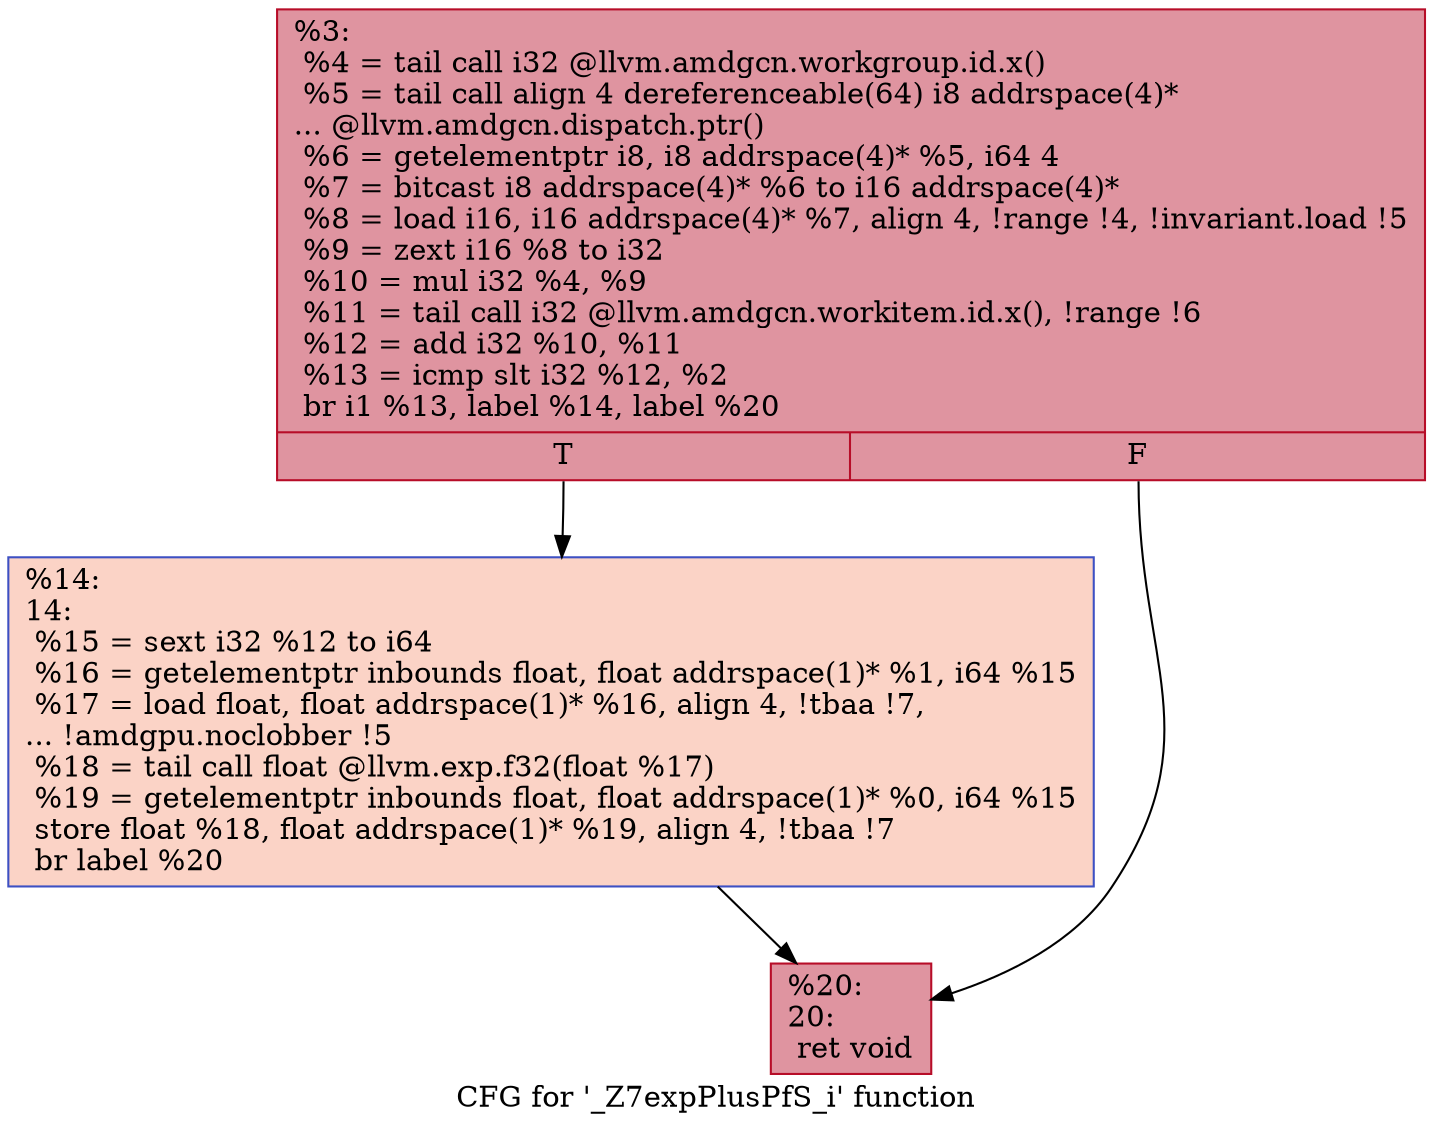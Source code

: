 digraph "CFG for '_Z7expPlusPfS_i' function" {
	label="CFG for '_Z7expPlusPfS_i' function";

	Node0x51820f0 [shape=record,color="#b70d28ff", style=filled, fillcolor="#b70d2870",label="{%3:\l  %4 = tail call i32 @llvm.amdgcn.workgroup.id.x()\l  %5 = tail call align 4 dereferenceable(64) i8 addrspace(4)*\l... @llvm.amdgcn.dispatch.ptr()\l  %6 = getelementptr i8, i8 addrspace(4)* %5, i64 4\l  %7 = bitcast i8 addrspace(4)* %6 to i16 addrspace(4)*\l  %8 = load i16, i16 addrspace(4)* %7, align 4, !range !4, !invariant.load !5\l  %9 = zext i16 %8 to i32\l  %10 = mul i32 %4, %9\l  %11 = tail call i32 @llvm.amdgcn.workitem.id.x(), !range !6\l  %12 = add i32 %10, %11\l  %13 = icmp slt i32 %12, %2\l  br i1 %13, label %14, label %20\l|{<s0>T|<s1>F}}"];
	Node0x51820f0:s0 -> Node0x5184000;
	Node0x51820f0:s1 -> Node0x5184090;
	Node0x5184000 [shape=record,color="#3d50c3ff", style=filled, fillcolor="#f59c7d70",label="{%14:\l14:                                               \l  %15 = sext i32 %12 to i64\l  %16 = getelementptr inbounds float, float addrspace(1)* %1, i64 %15\l  %17 = load float, float addrspace(1)* %16, align 4, !tbaa !7,\l... !amdgpu.noclobber !5\l  %18 = tail call float @llvm.exp.f32(float %17)\l  %19 = getelementptr inbounds float, float addrspace(1)* %0, i64 %15\l  store float %18, float addrspace(1)* %19, align 4, !tbaa !7\l  br label %20\l}"];
	Node0x5184000 -> Node0x5184090;
	Node0x5184090 [shape=record,color="#b70d28ff", style=filled, fillcolor="#b70d2870",label="{%20:\l20:                                               \l  ret void\l}"];
}
